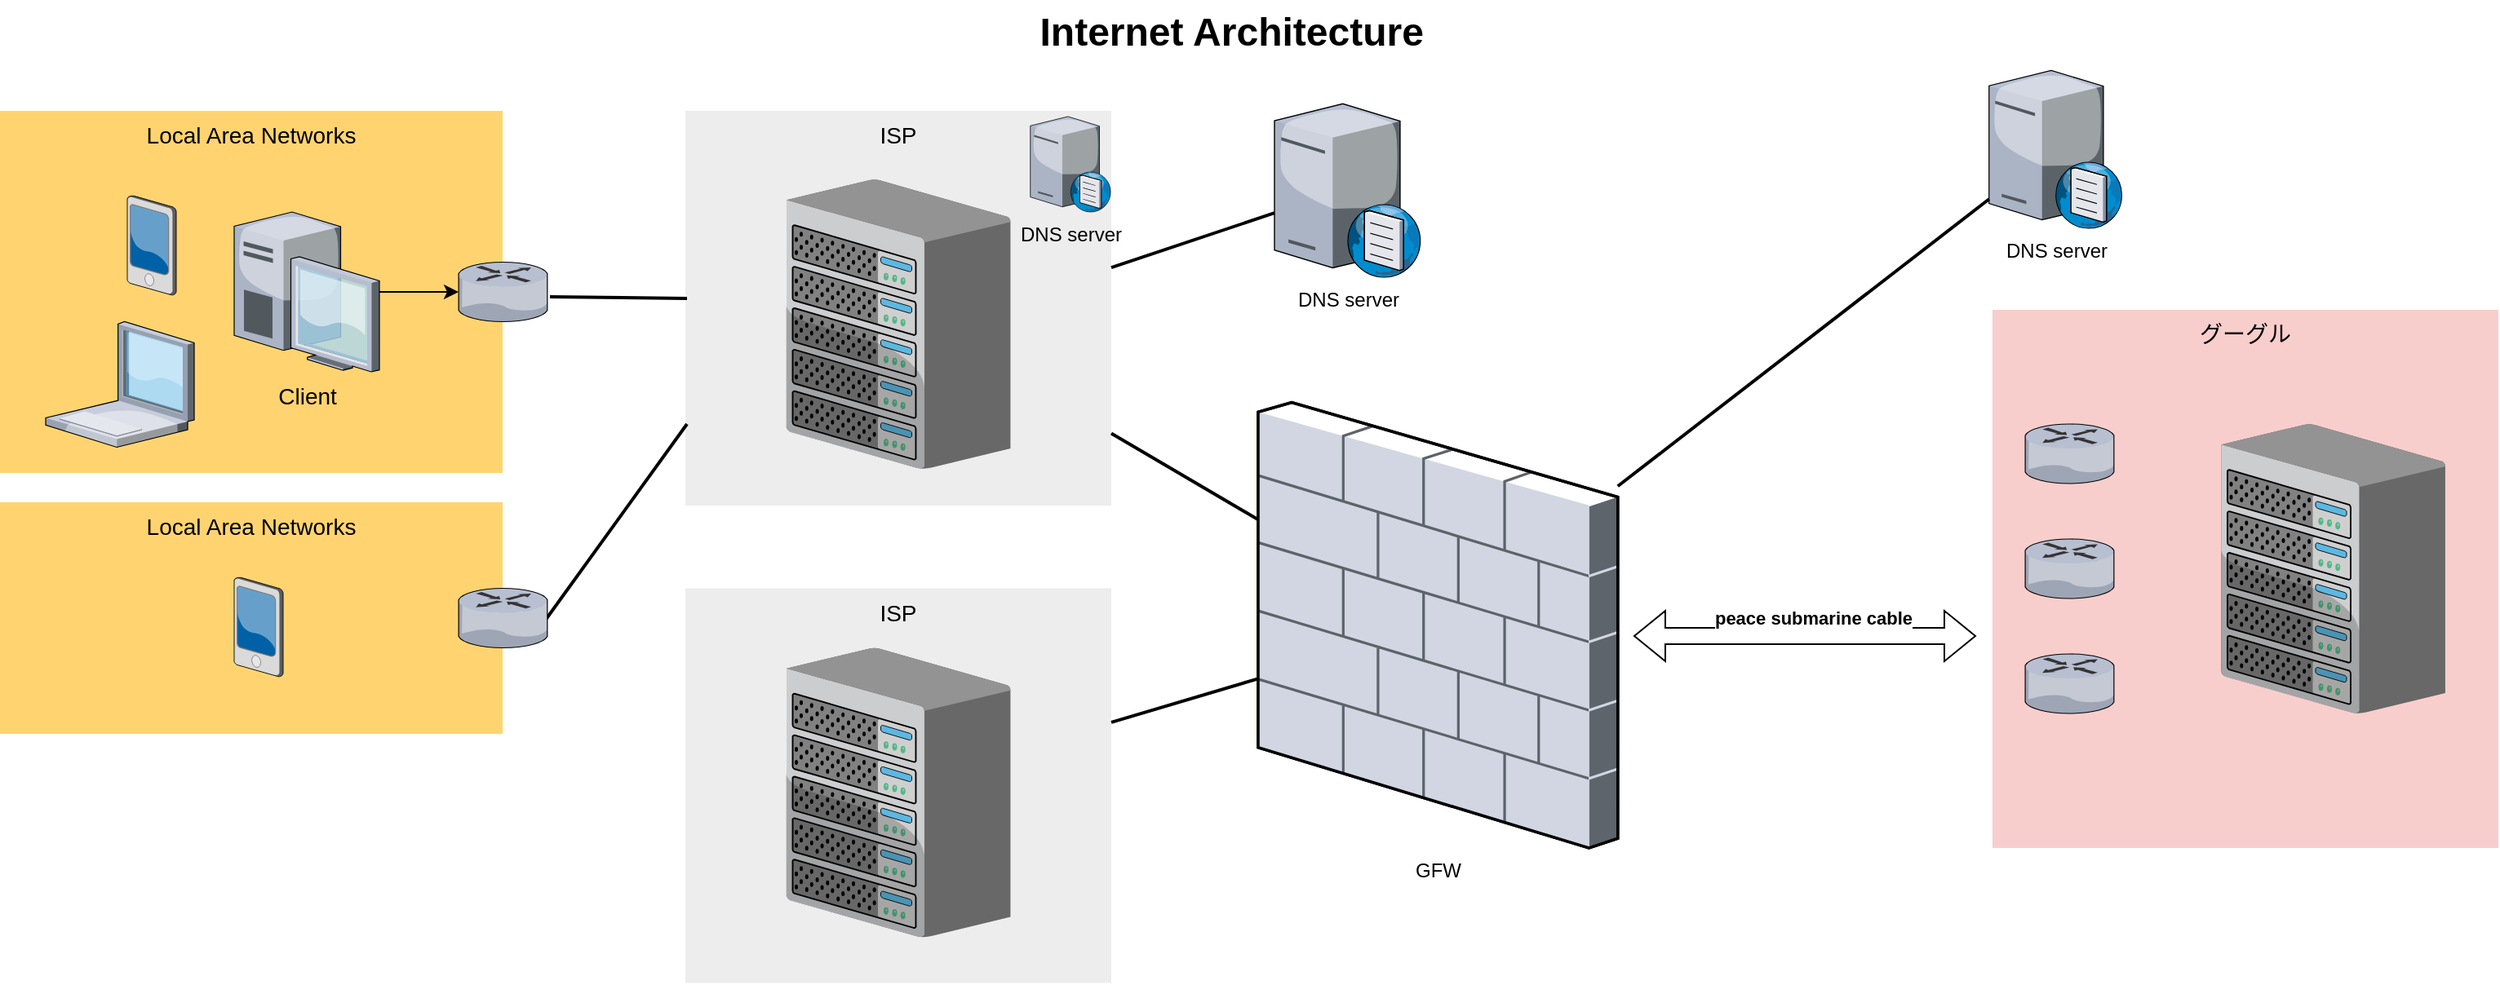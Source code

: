<mxfile version="20.2.8" type="github">
  <diagram name="Page-1" id="e3a06f82-3646-2815-327d-82caf3d4e204">
    <mxGraphModel dx="1248" dy="809" grid="1" gridSize="10" guides="1" tooltips="1" connect="1" arrows="1" fold="1" page="1" pageScale="1.5" pageWidth="1169" pageHeight="826" background="none" math="0" shadow="0">
      <root>
        <mxCell id="0" style=";html=1;" />
        <mxCell id="1" style=";html=1;" parent="0" />
        <mxCell id="Kz6HAZFZpjECSfvnLKbt-11" value="ISP" style="whiteSpace=wrap;html=1;fillColor=#EDEDED;fontSize=14;strokeColor=none;verticalAlign=top;" vertex="1" parent="1">
          <mxGeometry x="599" y="390.75" width="261" height="242" as="geometry" />
        </mxCell>
        <mxCell id="6a7d8f32e03d9370-61" value="グーグル" style="whiteSpace=wrap;html=1;fillColor=#f8cecc;fontSize=14;strokeColor=none;verticalAlign=top;" parent="1" vertex="1">
          <mxGeometry x="1400" y="220" width="310" height="330" as="geometry" />
        </mxCell>
        <mxCell id="6a7d8f32e03d9370-59" value="ISP" style="whiteSpace=wrap;html=1;fillColor=#EDEDED;fontSize=14;strokeColor=none;verticalAlign=top;" parent="1" vertex="1">
          <mxGeometry x="599" y="98" width="261" height="242" as="geometry" />
        </mxCell>
        <mxCell id="6a7d8f32e03d9370-57" value="Local Area Networks" style="whiteSpace=wrap;html=1;fillColor=#FFD470;gradientColor=none;fontSize=14;strokeColor=none;verticalAlign=top;" parent="1" vertex="1">
          <mxGeometry x="179" y="98" width="308" height="222" as="geometry" />
        </mxCell>
        <mxCell id="6a7d8f32e03d9370-33" style="edgeStyle=none;rounded=0;html=1;startSize=10;endSize=10;jettySize=auto;orthogonalLoop=1;fontSize=14;endArrow=none;endFill=0;strokeWidth=2;exitX=0.964;exitY=0.541;exitDx=0;exitDy=0;exitPerimeter=0;" parent="1" source="Kz6HAZFZpjECSfvnLKbt-10" edge="1">
          <mxGeometry relative="1" as="geometry">
            <mxPoint x="419" y="368.334" as="sourcePoint" />
            <mxPoint x="600" y="290" as="targetPoint" />
          </mxGeometry>
        </mxCell>
        <mxCell id="6a7d8f32e03d9370-32" style="edgeStyle=none;rounded=0;html=1;startSize=10;endSize=10;jettySize=auto;orthogonalLoop=1;fontSize=14;endArrow=none;endFill=0;strokeWidth=2;exitX=1.018;exitY=0.582;exitDx=0;exitDy=0;exitPerimeter=0;" parent="1" source="Kz6HAZFZpjECSfvnLKbt-1" edge="1">
          <mxGeometry relative="1" as="geometry">
            <mxPoint x="580" y="201" as="sourcePoint" />
            <mxPoint x="600" y="213" as="targetPoint" />
          </mxGeometry>
        </mxCell>
        <mxCell id="Kz6HAZFZpjECSfvnLKbt-9" value="" style="edgeStyle=orthogonalEdgeStyle;rounded=0;orthogonalLoop=1;jettySize=auto;html=1;" edge="1" parent="1" source="6a7d8f32e03d9370-5" target="Kz6HAZFZpjECSfvnLKbt-1">
          <mxGeometry relative="1" as="geometry" />
        </mxCell>
        <mxCell id="6a7d8f32e03d9370-5" value="Client" style="verticalLabelPosition=bottom;aspect=fixed;html=1;verticalAlign=top;strokeColor=none;shape=mxgraph.citrix.desktop;fillColor=#66B2FF;gradientColor=#0066CC;fontSize=14;" parent="1" vertex="1">
          <mxGeometry x="322.5" y="160.0" width="89" height="98" as="geometry" />
        </mxCell>
        <mxCell id="6a7d8f32e03d9370-44" style="edgeStyle=none;rounded=0;html=1;startSize=10;endSize=10;jettySize=auto;orthogonalLoop=1;fontSize=14;endArrow=none;endFill=0;strokeWidth=2;" parent="1" source="6a7d8f32e03d9370-59" target="Kz6HAZFZpjECSfvnLKbt-25" edge="1">
          <mxGeometry relative="1" as="geometry">
            <mxPoint x="820.591" y="258" as="sourcePoint" />
            <mxPoint x="920" y="290" as="targetPoint" />
          </mxGeometry>
        </mxCell>
        <mxCell id="6a7d8f32e03d9370-46" style="edgeStyle=none;rounded=0;html=1;startSize=10;endSize=10;jettySize=auto;orthogonalLoop=1;fontSize=14;endArrow=none;endFill=0;strokeWidth=2;" parent="1" source="Kz6HAZFZpjECSfvnLKbt-11" target="Kz6HAZFZpjECSfvnLKbt-25" edge="1">
          <mxGeometry relative="1" as="geometry">
            <mxPoint x="834" y="544.241" as="sourcePoint" />
            <mxPoint x="973" y="595.173" as="targetPoint" />
          </mxGeometry>
        </mxCell>
        <mxCell id="6a7d8f32e03d9370-62" value="&amp;nbsp;Internet Architecture" style="text;strokeColor=none;fillColor=none;html=1;fontSize=24;fontStyle=1;verticalAlign=middle;align=center;" parent="1" vertex="1">
          <mxGeometry x="499" y="30" width="861" height="40" as="geometry" />
        </mxCell>
        <mxCell id="Kz6HAZFZpjECSfvnLKbt-1" value="" style="verticalLabelPosition=bottom;aspect=fixed;html=1;verticalAlign=top;strokeColor=none;shape=mxgraph.citrix.router;fillColor=#66B2FF;gradientColor=#0066CC;fontSize=14;" vertex="1" parent="1">
          <mxGeometry x="460" y="190.75" width="55" height="36.5" as="geometry" />
        </mxCell>
        <mxCell id="Kz6HAZFZpjECSfvnLKbt-2" value="" style="verticalLabelPosition=bottom;sketch=0;aspect=fixed;html=1;verticalAlign=top;strokeColor=none;align=center;outlineConnect=0;shape=mxgraph.citrix.laptop_1;" vertex="1" parent="1">
          <mxGeometry x="207" y="227.25" width="91" height="77" as="geometry" />
        </mxCell>
        <mxCell id="Kz6HAZFZpjECSfvnLKbt-7" value="Local Area Networks" style="whiteSpace=wrap;html=1;fillColor=#FFD470;gradientColor=none;fontSize=14;strokeColor=none;verticalAlign=top;" vertex="1" parent="1">
          <mxGeometry x="179" y="338" width="308" height="142" as="geometry" />
        </mxCell>
        <mxCell id="Kz6HAZFZpjECSfvnLKbt-3" value="" style="verticalLabelPosition=bottom;sketch=0;aspect=fixed;html=1;verticalAlign=top;strokeColor=none;align=center;outlineConnect=0;shape=mxgraph.citrix.pda;" vertex="1" parent="1">
          <mxGeometry x="257" y="150" width="30" height="61" as="geometry" />
        </mxCell>
        <mxCell id="Kz6HAZFZpjECSfvnLKbt-5" value="" style="verticalLabelPosition=bottom;sketch=0;aspect=fixed;html=1;verticalAlign=top;strokeColor=none;align=center;outlineConnect=0;shape=mxgraph.citrix.pda;" vertex="1" parent="1">
          <mxGeometry x="322.5" y="384" width="30" height="61" as="geometry" />
        </mxCell>
        <mxCell id="Kz6HAZFZpjECSfvnLKbt-10" value="" style="verticalLabelPosition=bottom;aspect=fixed;html=1;verticalAlign=top;strokeColor=none;shape=mxgraph.citrix.router;fillColor=#66B2FF;gradientColor=#0066CC;fontSize=14;" vertex="1" parent="1">
          <mxGeometry x="460" y="390.75" width="55" height="36.5" as="geometry" />
        </mxCell>
        <mxCell id="Kz6HAZFZpjECSfvnLKbt-15" value="" style="verticalLabelPosition=bottom;sketch=0;aspect=fixed;html=1;verticalAlign=top;strokeColor=none;align=center;outlineConnect=0;shape=mxgraph.citrix.chassis;" vertex="1" parent="1">
          <mxGeometry x="660.75" y="140" width="137.5" height="177.5" as="geometry" />
        </mxCell>
        <mxCell id="Kz6HAZFZpjECSfvnLKbt-19" value="" style="verticalLabelPosition=bottom;sketch=0;aspect=fixed;html=1;verticalAlign=top;strokeColor=none;align=center;outlineConnect=0;shape=mxgraph.citrix.chassis;" vertex="1" parent="1">
          <mxGeometry x="660.75" y="427.25" width="137.5" height="177.5" as="geometry" />
        </mxCell>
        <mxCell id="Kz6HAZFZpjECSfvnLKbt-20" value="" style="verticalLabelPosition=bottom;sketch=0;aspect=fixed;html=1;verticalAlign=top;strokeColor=none;align=center;outlineConnect=0;shape=mxgraph.citrix.chassis;" vertex="1" parent="1">
          <mxGeometry x="1540" y="290" width="137.5" height="177.5" as="geometry" />
        </mxCell>
        <mxCell id="Kz6HAZFZpjECSfvnLKbt-21" value="" style="verticalLabelPosition=bottom;sketch=0;aspect=fixed;html=1;verticalAlign=top;strokeColor=none;align=center;outlineConnect=0;shape=mxgraph.citrix.router;" vertex="1" parent="1">
          <mxGeometry x="1420" y="290" width="55" height="36.5" as="geometry" />
        </mxCell>
        <mxCell id="Kz6HAZFZpjECSfvnLKbt-22" value="" style="verticalLabelPosition=bottom;sketch=0;aspect=fixed;html=1;verticalAlign=top;strokeColor=none;align=center;outlineConnect=0;shape=mxgraph.citrix.router;" vertex="1" parent="1">
          <mxGeometry x="1420" y="360.5" width="55" height="36.5" as="geometry" />
        </mxCell>
        <mxCell id="Kz6HAZFZpjECSfvnLKbt-23" value="" style="verticalLabelPosition=bottom;sketch=0;aspect=fixed;html=1;verticalAlign=top;strokeColor=none;align=center;outlineConnect=0;shape=mxgraph.citrix.router;" vertex="1" parent="1">
          <mxGeometry x="1420" y="431" width="55" height="36.5" as="geometry" />
        </mxCell>
        <mxCell id="Kz6HAZFZpjECSfvnLKbt-24" value="DNS server" style="verticalLabelPosition=bottom;sketch=0;aspect=fixed;html=1;verticalAlign=top;strokeColor=none;align=center;outlineConnect=0;shape=mxgraph.citrix.dns_server;" vertex="1" parent="1">
          <mxGeometry x="960" y="91" width="90.14" height="109" as="geometry" />
        </mxCell>
        <mxCell id="Kz6HAZFZpjECSfvnLKbt-25" value="GFW" style="verticalLabelPosition=bottom;sketch=0;aspect=fixed;html=1;verticalAlign=top;strokeColor=none;align=center;outlineConnect=0;shape=mxgraph.citrix.firewall;" vertex="1" parent="1">
          <mxGeometry x="950" y="276.75" width="220.37" height="273.25" as="geometry" />
        </mxCell>
        <mxCell id="Kz6HAZFZpjECSfvnLKbt-26" style="edgeStyle=none;rounded=0;html=1;startSize=10;endSize=10;jettySize=auto;orthogonalLoop=1;fontSize=14;endArrow=none;endFill=0;strokeWidth=2;entryX=1;entryY=0.397;entryDx=0;entryDy=0;entryPerimeter=0;" edge="1" parent="1" source="Kz6HAZFZpjECSfvnLKbt-24" target="6a7d8f32e03d9370-59">
          <mxGeometry relative="1" as="geometry">
            <mxPoint x="920" y="717.111" as="sourcePoint" />
            <mxPoint x="920" y="710" as="targetPoint" />
          </mxGeometry>
        </mxCell>
        <mxCell id="Kz6HAZFZpjECSfvnLKbt-27" value="DNS server" style="verticalLabelPosition=bottom;sketch=0;aspect=fixed;html=1;verticalAlign=top;strokeColor=none;align=center;outlineConnect=0;shape=mxgraph.citrix.dns_server;" vertex="1" parent="1">
          <mxGeometry x="810.38" y="100" width="49.62" height="60" as="geometry" />
        </mxCell>
        <mxCell id="Kz6HAZFZpjECSfvnLKbt-29" value="" style="shape=flexArrow;endArrow=classic;startArrow=classic;html=1;rounded=0;" edge="1" parent="1">
          <mxGeometry width="100" height="100" relative="1" as="geometry">
            <mxPoint x="1180" y="420" as="sourcePoint" />
            <mxPoint x="1390" y="420" as="targetPoint" />
          </mxGeometry>
        </mxCell>
        <mxCell id="Kz6HAZFZpjECSfvnLKbt-31" value="peace submarine cable" style="edgeLabel;html=1;align=center;verticalAlign=middle;resizable=0;points=[];fontStyle=1" vertex="1" connectable="0" parent="Kz6HAZFZpjECSfvnLKbt-29">
          <mxGeometry x="0.367" y="-3" relative="1" as="geometry">
            <mxPoint x="-34" y="-14" as="offset" />
          </mxGeometry>
        </mxCell>
        <mxCell id="Kz6HAZFZpjECSfvnLKbt-33" value="DNS server" style="verticalLabelPosition=bottom;sketch=0;aspect=fixed;html=1;verticalAlign=top;strokeColor=none;align=center;outlineConnect=0;shape=mxgraph.citrix.dns_server;" vertex="1" parent="1">
          <mxGeometry x="1397.88" y="70.75" width="82.08" height="99.25" as="geometry" />
        </mxCell>
        <mxCell id="Kz6HAZFZpjECSfvnLKbt-34" style="edgeStyle=none;rounded=0;html=1;startSize=10;endSize=10;jettySize=auto;orthogonalLoop=1;fontSize=14;endArrow=none;endFill=0;strokeWidth=2;" edge="1" parent="1" source="Kz6HAZFZpjECSfvnLKbt-33" target="Kz6HAZFZpjECSfvnLKbt-25">
          <mxGeometry relative="1" as="geometry">
            <mxPoint x="1160" y="220" as="sourcePoint" />
            <mxPoint x="1070.37" y="280.144" as="targetPoint" />
          </mxGeometry>
        </mxCell>
      </root>
    </mxGraphModel>
  </diagram>
</mxfile>
